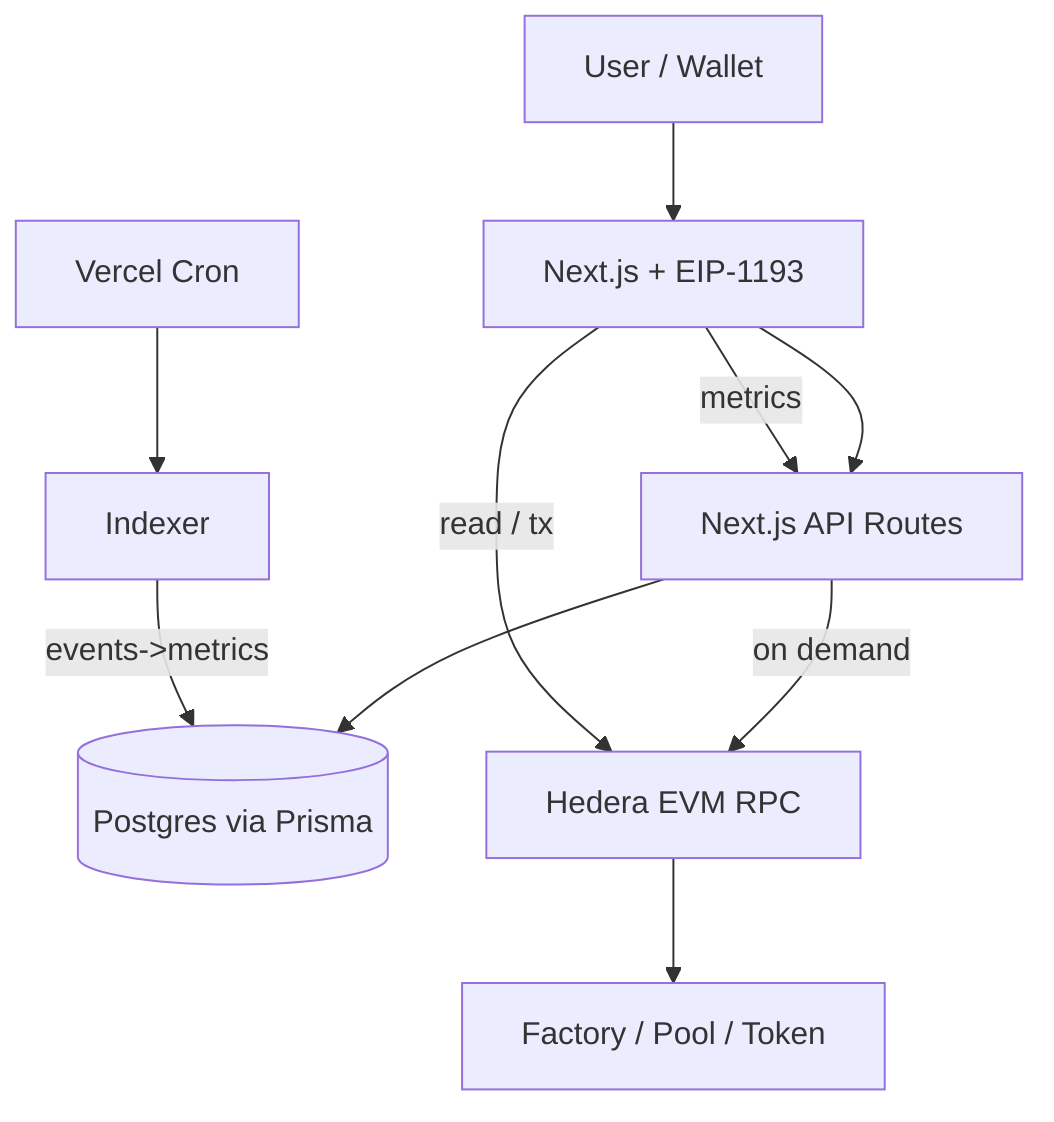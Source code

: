 graph TD
  U[User / Wallet] --> FE[Next.js + EIP-1193]
  FE --> API[Next.js API Routes]
  API --> DB[(Postgres via Prisma)]
  API -->|on demand| RPC[Hedera EVM RPC]
  FE -->|read / tx| RPC
  RPC --> SC[Factory / Pool / Token]
  CRON[Vercel Cron] --> IDX[Indexer]
  IDX -->|events->metrics| DB
  FE -->|metrics| API
